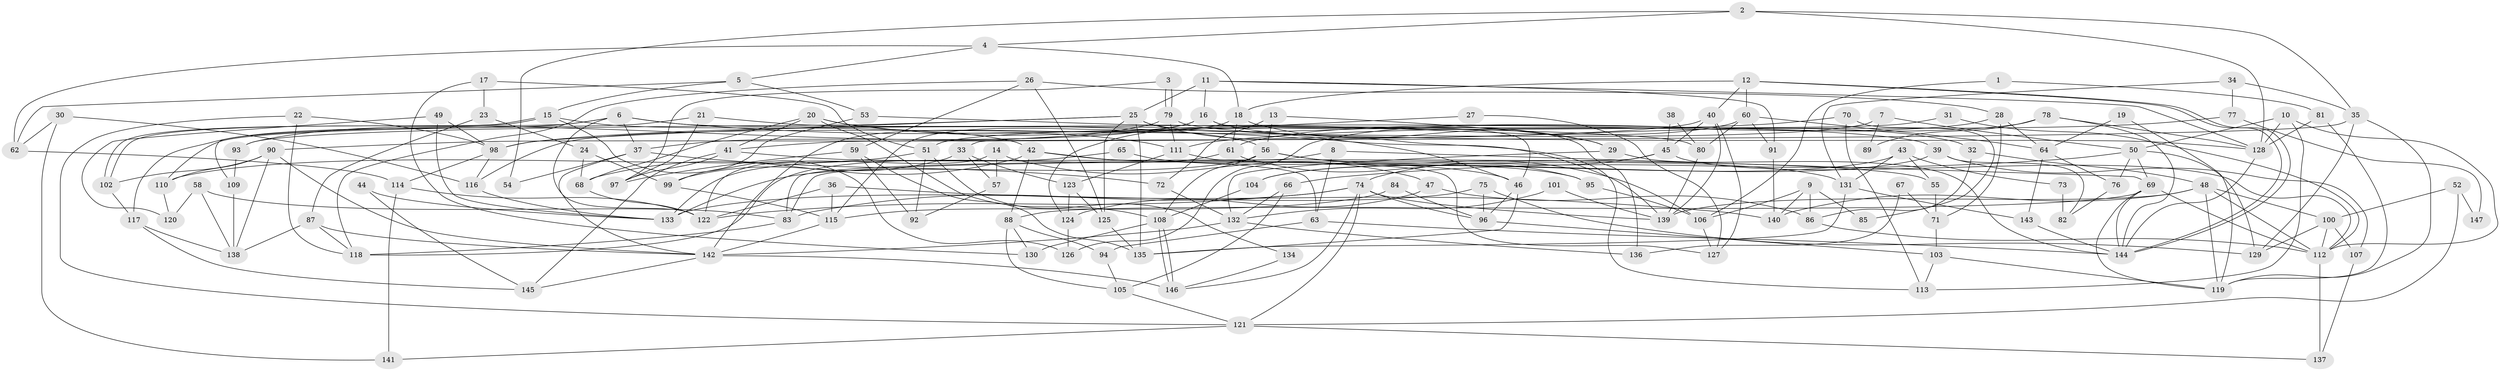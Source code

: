 // Generated by graph-tools (version 1.1) at 2025/26/03/09/25 03:26:15]
// undirected, 147 vertices, 294 edges
graph export_dot {
graph [start="1"]
  node [color=gray90,style=filled];
  1;
  2;
  3;
  4;
  5;
  6;
  7;
  8;
  9;
  10;
  11;
  12;
  13;
  14;
  15;
  16;
  17;
  18;
  19;
  20;
  21;
  22;
  23;
  24;
  25;
  26;
  27;
  28;
  29;
  30;
  31;
  32;
  33;
  34;
  35;
  36;
  37;
  38;
  39;
  40;
  41;
  42;
  43;
  44;
  45;
  46;
  47;
  48;
  49;
  50;
  51;
  52;
  53;
  54;
  55;
  56;
  57;
  58;
  59;
  60;
  61;
  62;
  63;
  64;
  65;
  66;
  67;
  68;
  69;
  70;
  71;
  72;
  73;
  74;
  75;
  76;
  77;
  78;
  79;
  80;
  81;
  82;
  83;
  84;
  85;
  86;
  87;
  88;
  89;
  90;
  91;
  92;
  93;
  94;
  95;
  96;
  97;
  98;
  99;
  100;
  101;
  102;
  103;
  104;
  105;
  106;
  107;
  108;
  109;
  110;
  111;
  112;
  113;
  114;
  115;
  116;
  117;
  118;
  119;
  120;
  121;
  122;
  123;
  124;
  125;
  126;
  127;
  128;
  129;
  130;
  131;
  132;
  133;
  134;
  135;
  136;
  137;
  138;
  139;
  140;
  141;
  142;
  143;
  144;
  145;
  146;
  147;
  1 -- 81;
  1 -- 106;
  2 -- 35;
  2 -- 4;
  2 -- 54;
  2 -- 128;
  3 -- 97;
  3 -- 79;
  3 -- 79;
  4 -- 5;
  4 -- 62;
  4 -- 18;
  5 -- 15;
  5 -- 53;
  5 -- 62;
  6 -- 39;
  6 -- 122;
  6 -- 37;
  6 -- 109;
  6 -- 117;
  6 -- 139;
  7 -- 50;
  7 -- 116;
  7 -- 89;
  8 -- 69;
  8 -- 63;
  8 -- 83;
  9 -- 86;
  9 -- 106;
  9 -- 85;
  9 -- 140;
  10 -- 112;
  10 -- 128;
  10 -- 50;
  10 -- 113;
  11 -- 25;
  11 -- 128;
  11 -- 16;
  11 -- 91;
  12 -- 144;
  12 -- 144;
  12 -- 40;
  12 -- 18;
  12 -- 60;
  13 -- 56;
  13 -- 72;
  13 -- 29;
  14 -- 47;
  14 -- 122;
  14 -- 57;
  15 -- 102;
  15 -- 102;
  15 -- 42;
  15 -- 126;
  16 -- 37;
  16 -- 32;
  16 -- 46;
  16 -- 142;
  17 -- 23;
  17 -- 130;
  17 -- 51;
  18 -- 29;
  18 -- 61;
  18 -- 115;
  19 -- 119;
  19 -- 64;
  20 -- 41;
  20 -- 46;
  20 -- 68;
  20 -- 108;
  20 -- 111;
  21 -- 56;
  21 -- 110;
  21 -- 97;
  22 -- 121;
  22 -- 118;
  22 -- 98;
  23 -- 24;
  23 -- 87;
  24 -- 68;
  24 -- 99;
  25 -- 93;
  25 -- 125;
  25 -- 98;
  25 -- 113;
  25 -- 135;
  25 -- 136;
  26 -- 59;
  26 -- 125;
  26 -- 28;
  26 -- 118;
  27 -- 33;
  27 -- 127;
  28 -- 61;
  28 -- 64;
  28 -- 71;
  29 -- 132;
  29 -- 144;
  30 -- 62;
  30 -- 141;
  30 -- 116;
  31 -- 51;
  31 -- 112;
  32 -- 48;
  32 -- 86;
  33 -- 123;
  33 -- 57;
  33 -- 99;
  34 -- 131;
  34 -- 35;
  34 -- 77;
  35 -- 119;
  35 -- 129;
  35 -- 41;
  36 -- 115;
  36 -- 140;
  36 -- 122;
  37 -- 142;
  37 -- 54;
  37 -- 72;
  38 -- 45;
  38 -- 80;
  39 -- 104;
  39 -- 107;
  39 -- 82;
  40 -- 90;
  40 -- 139;
  40 -- 45;
  40 -- 127;
  41 -- 145;
  41 -- 55;
  41 -- 97;
  42 -- 63;
  42 -- 46;
  42 -- 68;
  42 -- 88;
  43 -- 55;
  43 -- 131;
  43 -- 73;
  43 -- 104;
  44 -- 145;
  44 -- 133;
  45 -- 74;
  45 -- 83;
  45 -- 112;
  46 -- 135;
  46 -- 96;
  47 -- 86;
  47 -- 124;
  48 -- 139;
  48 -- 119;
  48 -- 100;
  48 -- 112;
  48 -- 140;
  49 -- 133;
  49 -- 98;
  49 -- 120;
  50 -- 69;
  50 -- 66;
  50 -- 76;
  50 -- 129;
  51 -- 110;
  51 -- 92;
  51 -- 134;
  52 -- 100;
  52 -- 121;
  52 -- 147;
  53 -- 80;
  53 -- 99;
  55 -- 71;
  56 -- 133;
  56 -- 108;
  56 -- 106;
  56 -- 131;
  57 -- 92;
  58 -- 83;
  58 -- 138;
  58 -- 120;
  59 -- 97;
  59 -- 135;
  59 -- 92;
  60 -- 91;
  60 -- 64;
  60 -- 80;
  60 -- 124;
  61 -- 118;
  61 -- 95;
  62 -- 114;
  63 -- 144;
  63 -- 94;
  64 -- 76;
  64 -- 143;
  65 -- 95;
  65 -- 133;
  66 -- 132;
  66 -- 105;
  67 -- 136;
  67 -- 71;
  68 -- 122;
  69 -- 144;
  69 -- 112;
  69 -- 88;
  69 -- 119;
  70 -- 113;
  70 -- 98;
  70 -- 85;
  71 -- 103;
  72 -- 132;
  73 -- 82;
  74 -- 122;
  74 -- 83;
  74 -- 96;
  74 -- 121;
  74 -- 139;
  74 -- 146;
  75 -- 96;
  75 -- 129;
  75 -- 133;
  76 -- 82;
  77 -- 111;
  77 -- 147;
  78 -- 128;
  78 -- 144;
  78 -- 89;
  78 -- 126;
  79 -- 128;
  79 -- 93;
  79 -- 111;
  80 -- 139;
  81 -- 128;
  81 -- 119;
  83 -- 118;
  84 -- 96;
  84 -- 115;
  86 -- 112;
  87 -- 118;
  87 -- 142;
  87 -- 138;
  88 -- 94;
  88 -- 105;
  88 -- 130;
  90 -- 142;
  90 -- 102;
  90 -- 110;
  90 -- 138;
  91 -- 140;
  93 -- 109;
  94 -- 105;
  95 -- 106;
  96 -- 103;
  98 -- 114;
  98 -- 116;
  99 -- 115;
  100 -- 112;
  100 -- 107;
  100 -- 129;
  101 -- 139;
  101 -- 132;
  102 -- 117;
  103 -- 113;
  103 -- 119;
  104 -- 108;
  105 -- 121;
  106 -- 127;
  107 -- 137;
  108 -- 146;
  108 -- 146;
  108 -- 130;
  109 -- 138;
  110 -- 120;
  111 -- 123;
  111 -- 127;
  112 -- 137;
  114 -- 122;
  114 -- 141;
  115 -- 142;
  116 -- 133;
  117 -- 138;
  117 -- 145;
  121 -- 137;
  121 -- 141;
  123 -- 124;
  123 -- 125;
  124 -- 126;
  125 -- 135;
  128 -- 144;
  131 -- 143;
  131 -- 135;
  132 -- 142;
  132 -- 136;
  134 -- 146;
  142 -- 146;
  142 -- 145;
  143 -- 144;
}
